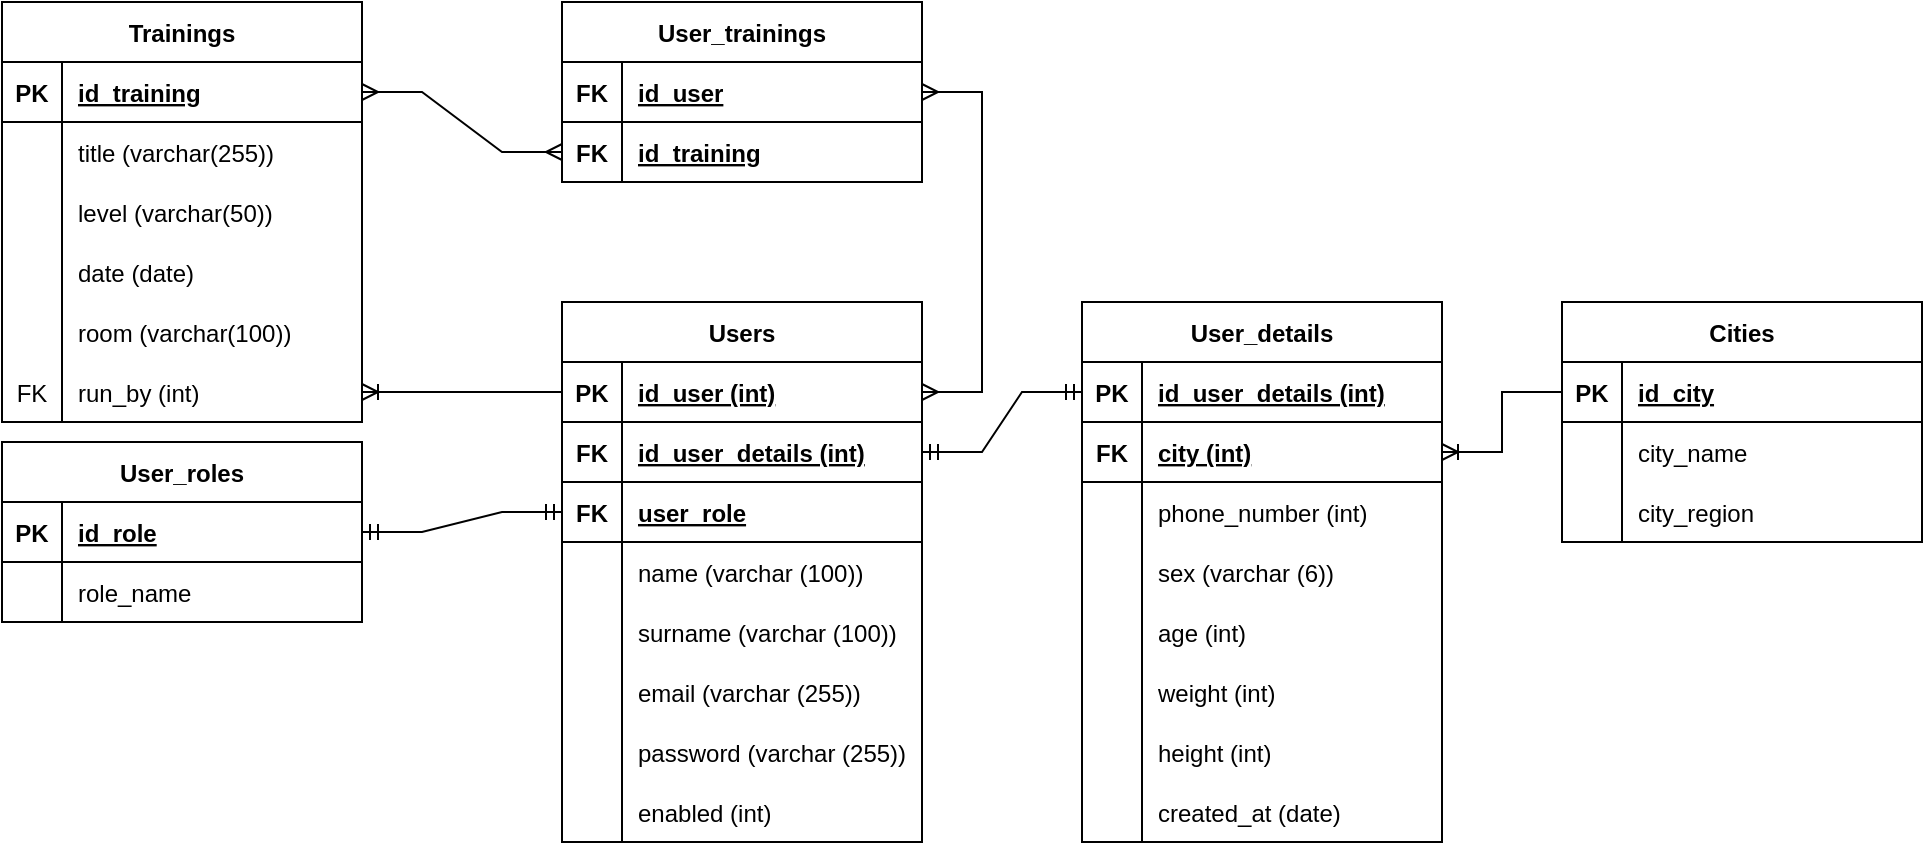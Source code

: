 <mxfile version="20.8.19" type="device"><diagram id="xK1oE5mCuk9NqAuLRXxJ" name="Strona-1"><mxGraphModel dx="1434" dy="764" grid="1" gridSize="10" guides="1" tooltips="1" connect="1" arrows="1" fold="1" page="1" pageScale="1" pageWidth="827" pageHeight="1169" math="0" shadow="0"><root><mxCell id="0"/><mxCell id="1" parent="0"/><mxCell id="s_3_JCE30zJ__Ag8XbDM-37" value="Cities" style="shape=table;startSize=30;container=1;collapsible=1;childLayout=tableLayout;fixedRows=1;rowLines=0;fontStyle=1;align=center;resizeLast=1;" parent="1" vertex="1"><mxGeometry x="790" y="160" width="180" height="120" as="geometry"/></mxCell><mxCell id="s_3_JCE30zJ__Ag8XbDM-38" value="" style="shape=tableRow;horizontal=0;startSize=0;swimlaneHead=0;swimlaneBody=0;fillColor=none;collapsible=0;dropTarget=0;points=[[0,0.5],[1,0.5]];portConstraint=eastwest;top=0;left=0;right=0;bottom=1;" parent="s_3_JCE30zJ__Ag8XbDM-37" vertex="1"><mxGeometry y="30" width="180" height="30" as="geometry"/></mxCell><mxCell id="s_3_JCE30zJ__Ag8XbDM-39" value="PK" style="shape=partialRectangle;connectable=0;fillColor=none;top=0;left=0;bottom=0;right=0;fontStyle=1;overflow=hidden;" parent="s_3_JCE30zJ__Ag8XbDM-38" vertex="1"><mxGeometry width="30" height="30" as="geometry"><mxRectangle width="30" height="30" as="alternateBounds"/></mxGeometry></mxCell><mxCell id="s_3_JCE30zJ__Ag8XbDM-40" value="id_city" style="shape=partialRectangle;connectable=0;fillColor=none;top=0;left=0;bottom=0;right=0;align=left;spacingLeft=6;fontStyle=5;overflow=hidden;" parent="s_3_JCE30zJ__Ag8XbDM-38" vertex="1"><mxGeometry x="30" width="150" height="30" as="geometry"><mxRectangle width="150" height="30" as="alternateBounds"/></mxGeometry></mxCell><mxCell id="s_3_JCE30zJ__Ag8XbDM-44" value="" style="shape=tableRow;horizontal=0;startSize=0;swimlaneHead=0;swimlaneBody=0;fillColor=none;collapsible=0;dropTarget=0;points=[[0,0.5],[1,0.5]];portConstraint=eastwest;top=0;left=0;right=0;bottom=0;" parent="s_3_JCE30zJ__Ag8XbDM-37" vertex="1"><mxGeometry y="60" width="180" height="30" as="geometry"/></mxCell><mxCell id="s_3_JCE30zJ__Ag8XbDM-45" value="" style="shape=partialRectangle;connectable=0;fillColor=none;top=0;left=0;bottom=0;right=0;editable=1;overflow=hidden;" parent="s_3_JCE30zJ__Ag8XbDM-44" vertex="1"><mxGeometry width="30" height="30" as="geometry"><mxRectangle width="30" height="30" as="alternateBounds"/></mxGeometry></mxCell><mxCell id="s_3_JCE30zJ__Ag8XbDM-46" value="city_name" style="shape=partialRectangle;connectable=0;fillColor=none;top=0;left=0;bottom=0;right=0;align=left;spacingLeft=6;overflow=hidden;" parent="s_3_JCE30zJ__Ag8XbDM-44" vertex="1"><mxGeometry x="30" width="150" height="30" as="geometry"><mxRectangle width="150" height="30" as="alternateBounds"/></mxGeometry></mxCell><mxCell id="s_3_JCE30zJ__Ag8XbDM-47" value="" style="shape=tableRow;horizontal=0;startSize=0;swimlaneHead=0;swimlaneBody=0;fillColor=none;collapsible=0;dropTarget=0;points=[[0,0.5],[1,0.5]];portConstraint=eastwest;top=0;left=0;right=0;bottom=0;" parent="s_3_JCE30zJ__Ag8XbDM-37" vertex="1"><mxGeometry y="90" width="180" height="30" as="geometry"/></mxCell><mxCell id="s_3_JCE30zJ__Ag8XbDM-48" value="" style="shape=partialRectangle;connectable=0;fillColor=none;top=0;left=0;bottom=0;right=0;editable=1;overflow=hidden;" parent="s_3_JCE30zJ__Ag8XbDM-47" vertex="1"><mxGeometry width="30" height="30" as="geometry"><mxRectangle width="30" height="30" as="alternateBounds"/></mxGeometry></mxCell><mxCell id="s_3_JCE30zJ__Ag8XbDM-49" value="city_region" style="shape=partialRectangle;connectable=0;fillColor=none;top=0;left=0;bottom=0;right=0;align=left;spacingLeft=6;overflow=hidden;" parent="s_3_JCE30zJ__Ag8XbDM-47" vertex="1"><mxGeometry x="30" width="150" height="30" as="geometry"><mxRectangle width="150" height="30" as="alternateBounds"/></mxGeometry></mxCell><mxCell id="s_3_JCE30zJ__Ag8XbDM-121" value="User_details" style="shape=table;startSize=30;container=1;collapsible=1;childLayout=tableLayout;fixedRows=1;rowLines=0;fontStyle=1;align=center;resizeLast=1;" parent="1" vertex="1"><mxGeometry x="550" y="160" width="180" height="270" as="geometry"/></mxCell><mxCell id="s_3_JCE30zJ__Ag8XbDM-122" value="" style="shape=tableRow;horizontal=0;startSize=0;swimlaneHead=0;swimlaneBody=0;fillColor=none;collapsible=0;dropTarget=0;points=[[0,0.5],[1,0.5]];portConstraint=eastwest;top=0;left=0;right=0;bottom=1;" parent="s_3_JCE30zJ__Ag8XbDM-121" vertex="1"><mxGeometry y="30" width="180" height="30" as="geometry"/></mxCell><mxCell id="s_3_JCE30zJ__Ag8XbDM-123" value="PK" style="shape=partialRectangle;connectable=0;fillColor=none;top=0;left=0;bottom=0;right=0;fontStyle=1;overflow=hidden;" parent="s_3_JCE30zJ__Ag8XbDM-122" vertex="1"><mxGeometry width="30" height="30" as="geometry"><mxRectangle width="30" height="30" as="alternateBounds"/></mxGeometry></mxCell><mxCell id="s_3_JCE30zJ__Ag8XbDM-124" value="id_user_details (int)" style="shape=partialRectangle;connectable=0;fillColor=none;top=0;left=0;bottom=0;right=0;align=left;spacingLeft=6;fontStyle=5;overflow=hidden;" parent="s_3_JCE30zJ__Ag8XbDM-122" vertex="1"><mxGeometry x="30" width="150" height="30" as="geometry"><mxRectangle width="150" height="30" as="alternateBounds"/></mxGeometry></mxCell><mxCell id="s_3_JCE30zJ__Ag8XbDM-125" value="" style="shape=tableRow;horizontal=0;startSize=0;swimlaneHead=0;swimlaneBody=0;fillColor=none;collapsible=0;dropTarget=0;points=[[0,0.5],[1,0.5]];portConstraint=eastwest;top=0;left=0;right=0;bottom=1;" parent="s_3_JCE30zJ__Ag8XbDM-121" vertex="1"><mxGeometry y="60" width="180" height="30" as="geometry"/></mxCell><mxCell id="s_3_JCE30zJ__Ag8XbDM-126" value="FK" style="shape=partialRectangle;connectable=0;fillColor=none;top=0;left=0;bottom=0;right=0;fontStyle=1;overflow=hidden;" parent="s_3_JCE30zJ__Ag8XbDM-125" vertex="1"><mxGeometry width="30" height="30" as="geometry"><mxRectangle width="30" height="30" as="alternateBounds"/></mxGeometry></mxCell><mxCell id="s_3_JCE30zJ__Ag8XbDM-127" value="city (int)" style="shape=partialRectangle;connectable=0;fillColor=none;top=0;left=0;bottom=0;right=0;align=left;spacingLeft=6;fontStyle=5;overflow=hidden;" parent="s_3_JCE30zJ__Ag8XbDM-125" vertex="1"><mxGeometry x="30" width="150" height="30" as="geometry"><mxRectangle width="150" height="30" as="alternateBounds"/></mxGeometry></mxCell><mxCell id="s_3_JCE30zJ__Ag8XbDM-140" value="" style="shape=tableRow;horizontal=0;startSize=0;swimlaneHead=0;swimlaneBody=0;fillColor=none;collapsible=0;dropTarget=0;points=[[0,0.5],[1,0.5]];portConstraint=eastwest;top=0;left=0;right=0;bottom=0;" parent="s_3_JCE30zJ__Ag8XbDM-121" vertex="1"><mxGeometry y="90" width="180" height="30" as="geometry"/></mxCell><mxCell id="s_3_JCE30zJ__Ag8XbDM-141" value="" style="shape=partialRectangle;connectable=0;fillColor=none;top=0;left=0;bottom=0;right=0;editable=1;overflow=hidden;" parent="s_3_JCE30zJ__Ag8XbDM-140" vertex="1"><mxGeometry width="30" height="30" as="geometry"><mxRectangle width="30" height="30" as="alternateBounds"/></mxGeometry></mxCell><mxCell id="s_3_JCE30zJ__Ag8XbDM-142" value="phone_number (int)" style="shape=partialRectangle;connectable=0;fillColor=none;top=0;left=0;bottom=0;right=0;align=left;spacingLeft=6;overflow=hidden;" parent="s_3_JCE30zJ__Ag8XbDM-140" vertex="1"><mxGeometry x="30" width="150" height="30" as="geometry"><mxRectangle width="150" height="30" as="alternateBounds"/></mxGeometry></mxCell><mxCell id="s_3_JCE30zJ__Ag8XbDM-134" value="" style="shape=tableRow;horizontal=0;startSize=0;swimlaneHead=0;swimlaneBody=0;fillColor=none;collapsible=0;dropTarget=0;points=[[0,0.5],[1,0.5]];portConstraint=eastwest;top=0;left=0;right=0;bottom=0;" parent="s_3_JCE30zJ__Ag8XbDM-121" vertex="1"><mxGeometry y="120" width="180" height="30" as="geometry"/></mxCell><mxCell id="s_3_JCE30zJ__Ag8XbDM-135" value="" style="shape=partialRectangle;connectable=0;fillColor=none;top=0;left=0;bottom=0;right=0;editable=1;overflow=hidden;" parent="s_3_JCE30zJ__Ag8XbDM-134" vertex="1"><mxGeometry width="30" height="30" as="geometry"><mxRectangle width="30" height="30" as="alternateBounds"/></mxGeometry></mxCell><mxCell id="s_3_JCE30zJ__Ag8XbDM-136" value="sex (varchar (6))" style="shape=partialRectangle;connectable=0;fillColor=none;top=0;left=0;bottom=0;right=0;align=left;spacingLeft=6;overflow=hidden;" parent="s_3_JCE30zJ__Ag8XbDM-134" vertex="1"><mxGeometry x="30" width="150" height="30" as="geometry"><mxRectangle width="150" height="30" as="alternateBounds"/></mxGeometry></mxCell><mxCell id="s_3_JCE30zJ__Ag8XbDM-137" value="" style="shape=tableRow;horizontal=0;startSize=0;swimlaneHead=0;swimlaneBody=0;fillColor=none;collapsible=0;dropTarget=0;points=[[0,0.5],[1,0.5]];portConstraint=eastwest;top=0;left=0;right=0;bottom=0;" parent="s_3_JCE30zJ__Ag8XbDM-121" vertex="1"><mxGeometry y="150" width="180" height="30" as="geometry"/></mxCell><mxCell id="s_3_JCE30zJ__Ag8XbDM-138" value="" style="shape=partialRectangle;connectable=0;fillColor=none;top=0;left=0;bottom=0;right=0;editable=1;overflow=hidden;" parent="s_3_JCE30zJ__Ag8XbDM-137" vertex="1"><mxGeometry width="30" height="30" as="geometry"><mxRectangle width="30" height="30" as="alternateBounds"/></mxGeometry></mxCell><mxCell id="s_3_JCE30zJ__Ag8XbDM-139" value="age (int)" style="shape=partialRectangle;connectable=0;fillColor=none;top=0;left=0;bottom=0;right=0;align=left;spacingLeft=6;overflow=hidden;" parent="s_3_JCE30zJ__Ag8XbDM-137" vertex="1"><mxGeometry x="30" width="150" height="30" as="geometry"><mxRectangle width="150" height="30" as="alternateBounds"/></mxGeometry></mxCell><mxCell id="s_3_JCE30zJ__Ag8XbDM-146" value="" style="shape=tableRow;horizontal=0;startSize=0;swimlaneHead=0;swimlaneBody=0;fillColor=none;collapsible=0;dropTarget=0;points=[[0,0.5],[1,0.5]];portConstraint=eastwest;top=0;left=0;right=0;bottom=0;" parent="s_3_JCE30zJ__Ag8XbDM-121" vertex="1"><mxGeometry y="180" width="180" height="30" as="geometry"/></mxCell><mxCell id="s_3_JCE30zJ__Ag8XbDM-147" value="" style="shape=partialRectangle;connectable=0;fillColor=none;top=0;left=0;bottom=0;right=0;editable=1;overflow=hidden;" parent="s_3_JCE30zJ__Ag8XbDM-146" vertex="1"><mxGeometry width="30" height="30" as="geometry"><mxRectangle width="30" height="30" as="alternateBounds"/></mxGeometry></mxCell><mxCell id="s_3_JCE30zJ__Ag8XbDM-148" value="weight (int)" style="shape=partialRectangle;connectable=0;fillColor=none;top=0;left=0;bottom=0;right=0;align=left;spacingLeft=6;overflow=hidden;" parent="s_3_JCE30zJ__Ag8XbDM-146" vertex="1"><mxGeometry x="30" width="150" height="30" as="geometry"><mxRectangle width="150" height="30" as="alternateBounds"/></mxGeometry></mxCell><mxCell id="s_3_JCE30zJ__Ag8XbDM-244" value="" style="shape=tableRow;horizontal=0;startSize=0;swimlaneHead=0;swimlaneBody=0;fillColor=none;collapsible=0;dropTarget=0;points=[[0,0.5],[1,0.5]];portConstraint=eastwest;top=0;left=0;right=0;bottom=0;" parent="s_3_JCE30zJ__Ag8XbDM-121" vertex="1"><mxGeometry y="210" width="180" height="30" as="geometry"/></mxCell><mxCell id="s_3_JCE30zJ__Ag8XbDM-245" value="" style="shape=partialRectangle;connectable=0;fillColor=none;top=0;left=0;bottom=0;right=0;editable=1;overflow=hidden;" parent="s_3_JCE30zJ__Ag8XbDM-244" vertex="1"><mxGeometry width="30" height="30" as="geometry"><mxRectangle width="30" height="30" as="alternateBounds"/></mxGeometry></mxCell><mxCell id="s_3_JCE30zJ__Ag8XbDM-246" value="height (int)" style="shape=partialRectangle;connectable=0;fillColor=none;top=0;left=0;bottom=0;right=0;align=left;spacingLeft=6;overflow=hidden;" parent="s_3_JCE30zJ__Ag8XbDM-244" vertex="1"><mxGeometry x="30" width="150" height="30" as="geometry"><mxRectangle width="150" height="30" as="alternateBounds"/></mxGeometry></mxCell><mxCell id="s_3_JCE30zJ__Ag8XbDM-143" value="" style="shape=tableRow;horizontal=0;startSize=0;swimlaneHead=0;swimlaneBody=0;fillColor=none;collapsible=0;dropTarget=0;points=[[0,0.5],[1,0.5]];portConstraint=eastwest;top=0;left=0;right=0;bottom=0;" parent="s_3_JCE30zJ__Ag8XbDM-121" vertex="1"><mxGeometry y="240" width="180" height="30" as="geometry"/></mxCell><mxCell id="s_3_JCE30zJ__Ag8XbDM-144" value="" style="shape=partialRectangle;connectable=0;fillColor=none;top=0;left=0;bottom=0;right=0;editable=1;overflow=hidden;" parent="s_3_JCE30zJ__Ag8XbDM-143" vertex="1"><mxGeometry width="30" height="30" as="geometry"><mxRectangle width="30" height="30" as="alternateBounds"/></mxGeometry></mxCell><mxCell id="s_3_JCE30zJ__Ag8XbDM-145" value="created_at (date)" style="shape=partialRectangle;connectable=0;fillColor=none;top=0;left=0;bottom=0;right=0;align=left;spacingLeft=6;overflow=hidden;" parent="s_3_JCE30zJ__Ag8XbDM-143" vertex="1"><mxGeometry x="30" width="150" height="30" as="geometry"><mxRectangle width="150" height="30" as="alternateBounds"/></mxGeometry></mxCell><mxCell id="s_3_JCE30zJ__Ag8XbDM-154" value="" style="edgeStyle=entityRelationEdgeStyle;fontSize=12;html=1;endArrow=ERmandOne;startArrow=ERmandOne;rounded=0;" parent="1" source="s_3_JCE30zJ__Ag8XbDM-181" target="s_3_JCE30zJ__Ag8XbDM-122" edge="1"><mxGeometry width="100" height="100" relative="1" as="geometry"><mxPoint x="640" y="710" as="sourcePoint"/><mxPoint x="740" y="610" as="targetPoint"/></mxGeometry></mxCell><mxCell id="s_3_JCE30zJ__Ag8XbDM-155" value="" style="edgeStyle=entityRelationEdgeStyle;fontSize=12;html=1;endArrow=ERoneToMany;rounded=0;" parent="1" source="s_3_JCE30zJ__Ag8XbDM-38" target="s_3_JCE30zJ__Ag8XbDM-125" edge="1"><mxGeometry width="100" height="100" relative="1" as="geometry"><mxPoint x="610" y="530" as="sourcePoint"/><mxPoint x="710" y="430" as="targetPoint"/></mxGeometry></mxCell><mxCell id="s_3_JCE30zJ__Ag8XbDM-156" value="Users" style="shape=table;startSize=30;container=1;collapsible=1;childLayout=tableLayout;fixedRows=1;rowLines=0;fontStyle=1;align=center;resizeLast=1;" parent="1" vertex="1"><mxGeometry x="290" y="160" width="180" height="270" as="geometry"/></mxCell><mxCell id="s_3_JCE30zJ__Ag8XbDM-157" value="" style="shape=tableRow;horizontal=0;startSize=0;swimlaneHead=0;swimlaneBody=0;fillColor=none;collapsible=0;dropTarget=0;points=[[0,0.5],[1,0.5]];portConstraint=eastwest;top=0;left=0;right=0;bottom=1;" parent="s_3_JCE30zJ__Ag8XbDM-156" vertex="1"><mxGeometry y="30" width="180" height="30" as="geometry"/></mxCell><mxCell id="s_3_JCE30zJ__Ag8XbDM-158" value="PK" style="shape=partialRectangle;connectable=0;fillColor=none;top=0;left=0;bottom=0;right=0;fontStyle=1;overflow=hidden;" parent="s_3_JCE30zJ__Ag8XbDM-157" vertex="1"><mxGeometry width="30" height="30" as="geometry"><mxRectangle width="30" height="30" as="alternateBounds"/></mxGeometry></mxCell><mxCell id="s_3_JCE30zJ__Ag8XbDM-159" value="id_user (int)" style="shape=partialRectangle;connectable=0;fillColor=none;top=0;left=0;bottom=0;right=0;align=left;spacingLeft=6;fontStyle=5;overflow=hidden;" parent="s_3_JCE30zJ__Ag8XbDM-157" vertex="1"><mxGeometry x="30" width="150" height="30" as="geometry"><mxRectangle width="150" height="30" as="alternateBounds"/></mxGeometry></mxCell><mxCell id="s_3_JCE30zJ__Ag8XbDM-181" value="" style="shape=tableRow;horizontal=0;startSize=0;swimlaneHead=0;swimlaneBody=0;fillColor=none;collapsible=0;dropTarget=0;points=[[0,0.5],[1,0.5]];portConstraint=eastwest;top=0;left=0;right=0;bottom=1;" parent="s_3_JCE30zJ__Ag8XbDM-156" vertex="1"><mxGeometry y="60" width="180" height="30" as="geometry"/></mxCell><mxCell id="s_3_JCE30zJ__Ag8XbDM-182" value="FK" style="shape=partialRectangle;connectable=0;fillColor=none;top=0;left=0;bottom=0;right=0;fontStyle=1;overflow=hidden;" parent="s_3_JCE30zJ__Ag8XbDM-181" vertex="1"><mxGeometry width="30" height="30" as="geometry"><mxRectangle width="30" height="30" as="alternateBounds"/></mxGeometry></mxCell><mxCell id="s_3_JCE30zJ__Ag8XbDM-183" value="id_user_details (int)" style="shape=partialRectangle;connectable=0;fillColor=none;top=0;left=0;bottom=0;right=0;align=left;spacingLeft=6;fontStyle=5;overflow=hidden;" parent="s_3_JCE30zJ__Ag8XbDM-181" vertex="1"><mxGeometry x="30" width="150" height="30" as="geometry"><mxRectangle width="150" height="30" as="alternateBounds"/></mxGeometry></mxCell><mxCell id="s_3_JCE30zJ__Ag8XbDM-184" value="" style="shape=tableRow;horizontal=0;startSize=0;swimlaneHead=0;swimlaneBody=0;fillColor=none;collapsible=0;dropTarget=0;points=[[0,0.5],[1,0.5]];portConstraint=eastwest;top=0;left=0;right=0;bottom=1;" parent="s_3_JCE30zJ__Ag8XbDM-156" vertex="1"><mxGeometry y="90" width="180" height="30" as="geometry"/></mxCell><mxCell id="s_3_JCE30zJ__Ag8XbDM-185" value="FK" style="shape=partialRectangle;connectable=0;fillColor=none;top=0;left=0;bottom=0;right=0;fontStyle=1;overflow=hidden;" parent="s_3_JCE30zJ__Ag8XbDM-184" vertex="1"><mxGeometry width="30" height="30" as="geometry"><mxRectangle width="30" height="30" as="alternateBounds"/></mxGeometry></mxCell><mxCell id="s_3_JCE30zJ__Ag8XbDM-186" value="user_role" style="shape=partialRectangle;connectable=0;fillColor=none;top=0;left=0;bottom=0;right=0;align=left;spacingLeft=6;fontStyle=5;overflow=hidden;" parent="s_3_JCE30zJ__Ag8XbDM-184" vertex="1"><mxGeometry x="30" width="150" height="30" as="geometry"><mxRectangle width="150" height="30" as="alternateBounds"/></mxGeometry></mxCell><mxCell id="s_3_JCE30zJ__Ag8XbDM-160" value="" style="shape=tableRow;horizontal=0;startSize=0;swimlaneHead=0;swimlaneBody=0;fillColor=none;collapsible=0;dropTarget=0;points=[[0,0.5],[1,0.5]];portConstraint=eastwest;top=0;left=0;right=0;bottom=0;" parent="s_3_JCE30zJ__Ag8XbDM-156" vertex="1"><mxGeometry y="120" width="180" height="30" as="geometry"/></mxCell><mxCell id="s_3_JCE30zJ__Ag8XbDM-161" value="" style="shape=partialRectangle;connectable=0;fillColor=none;top=0;left=0;bottom=0;right=0;editable=1;overflow=hidden;" parent="s_3_JCE30zJ__Ag8XbDM-160" vertex="1"><mxGeometry width="30" height="30" as="geometry"><mxRectangle width="30" height="30" as="alternateBounds"/></mxGeometry></mxCell><mxCell id="s_3_JCE30zJ__Ag8XbDM-162" value="name (varchar (100))" style="shape=partialRectangle;connectable=0;fillColor=none;top=0;left=0;bottom=0;right=0;align=left;spacingLeft=6;overflow=hidden;" parent="s_3_JCE30zJ__Ag8XbDM-160" vertex="1"><mxGeometry x="30" width="150" height="30" as="geometry"><mxRectangle width="150" height="30" as="alternateBounds"/></mxGeometry></mxCell><mxCell id="s_3_JCE30zJ__Ag8XbDM-163" value="" style="shape=tableRow;horizontal=0;startSize=0;swimlaneHead=0;swimlaneBody=0;fillColor=none;collapsible=0;dropTarget=0;points=[[0,0.5],[1,0.5]];portConstraint=eastwest;top=0;left=0;right=0;bottom=0;" parent="s_3_JCE30zJ__Ag8XbDM-156" vertex="1"><mxGeometry y="150" width="180" height="30" as="geometry"/></mxCell><mxCell id="s_3_JCE30zJ__Ag8XbDM-164" value="" style="shape=partialRectangle;connectable=0;fillColor=none;top=0;left=0;bottom=0;right=0;editable=1;overflow=hidden;" parent="s_3_JCE30zJ__Ag8XbDM-163" vertex="1"><mxGeometry width="30" height="30" as="geometry"><mxRectangle width="30" height="30" as="alternateBounds"/></mxGeometry></mxCell><mxCell id="s_3_JCE30zJ__Ag8XbDM-165" value="surname (varchar (100))" style="shape=partialRectangle;connectable=0;fillColor=none;top=0;left=0;bottom=0;right=0;align=left;spacingLeft=6;overflow=hidden;" parent="s_3_JCE30zJ__Ag8XbDM-163" vertex="1"><mxGeometry x="30" width="150" height="30" as="geometry"><mxRectangle width="150" height="30" as="alternateBounds"/></mxGeometry></mxCell><mxCell id="s_3_JCE30zJ__Ag8XbDM-166" value="" style="shape=tableRow;horizontal=0;startSize=0;swimlaneHead=0;swimlaneBody=0;fillColor=none;collapsible=0;dropTarget=0;points=[[0,0.5],[1,0.5]];portConstraint=eastwest;top=0;left=0;right=0;bottom=0;" parent="s_3_JCE30zJ__Ag8XbDM-156" vertex="1"><mxGeometry y="180" width="180" height="30" as="geometry"/></mxCell><mxCell id="s_3_JCE30zJ__Ag8XbDM-167" value="" style="shape=partialRectangle;connectable=0;fillColor=none;top=0;left=0;bottom=0;right=0;editable=1;overflow=hidden;" parent="s_3_JCE30zJ__Ag8XbDM-166" vertex="1"><mxGeometry width="30" height="30" as="geometry"><mxRectangle width="30" height="30" as="alternateBounds"/></mxGeometry></mxCell><mxCell id="s_3_JCE30zJ__Ag8XbDM-168" value="email (varchar (255))" style="shape=partialRectangle;connectable=0;fillColor=none;top=0;left=0;bottom=0;right=0;align=left;spacingLeft=6;overflow=hidden;" parent="s_3_JCE30zJ__Ag8XbDM-166" vertex="1"><mxGeometry x="30" width="150" height="30" as="geometry"><mxRectangle width="150" height="30" as="alternateBounds"/></mxGeometry></mxCell><mxCell id="s_3_JCE30zJ__Ag8XbDM-169" value="" style="shape=tableRow;horizontal=0;startSize=0;swimlaneHead=0;swimlaneBody=0;fillColor=none;collapsible=0;dropTarget=0;points=[[0,0.5],[1,0.5]];portConstraint=eastwest;top=0;left=0;right=0;bottom=0;" parent="s_3_JCE30zJ__Ag8XbDM-156" vertex="1"><mxGeometry y="210" width="180" height="30" as="geometry"/></mxCell><mxCell id="s_3_JCE30zJ__Ag8XbDM-170" value="" style="shape=partialRectangle;connectable=0;fillColor=none;top=0;left=0;bottom=0;right=0;editable=1;overflow=hidden;" parent="s_3_JCE30zJ__Ag8XbDM-169" vertex="1"><mxGeometry width="30" height="30" as="geometry"><mxRectangle width="30" height="30" as="alternateBounds"/></mxGeometry></mxCell><mxCell id="s_3_JCE30zJ__Ag8XbDM-171" value="password (varchar (255))" style="shape=partialRectangle;connectable=0;fillColor=none;top=0;left=0;bottom=0;right=0;align=left;spacingLeft=6;overflow=hidden;" parent="s_3_JCE30zJ__Ag8XbDM-169" vertex="1"><mxGeometry x="30" width="150" height="30" as="geometry"><mxRectangle width="150" height="30" as="alternateBounds"/></mxGeometry></mxCell><mxCell id="s_3_JCE30zJ__Ag8XbDM-172" value="" style="shape=tableRow;horizontal=0;startSize=0;swimlaneHead=0;swimlaneBody=0;fillColor=none;collapsible=0;dropTarget=0;points=[[0,0.5],[1,0.5]];portConstraint=eastwest;top=0;left=0;right=0;bottom=0;" parent="s_3_JCE30zJ__Ag8XbDM-156" vertex="1"><mxGeometry y="240" width="180" height="30" as="geometry"/></mxCell><mxCell id="s_3_JCE30zJ__Ag8XbDM-173" value="" style="shape=partialRectangle;connectable=0;fillColor=none;top=0;left=0;bottom=0;right=0;editable=1;overflow=hidden;" parent="s_3_JCE30zJ__Ag8XbDM-172" vertex="1"><mxGeometry width="30" height="30" as="geometry"><mxRectangle width="30" height="30" as="alternateBounds"/></mxGeometry></mxCell><mxCell id="s_3_JCE30zJ__Ag8XbDM-174" value="enabled (int)" style="shape=partialRectangle;connectable=0;fillColor=none;top=0;left=0;bottom=0;right=0;align=left;spacingLeft=6;overflow=hidden;" parent="s_3_JCE30zJ__Ag8XbDM-172" vertex="1"><mxGeometry x="30" width="150" height="30" as="geometry"><mxRectangle width="150" height="30" as="alternateBounds"/></mxGeometry></mxCell><mxCell id="s_3_JCE30zJ__Ag8XbDM-187" value="User_roles" style="shape=table;startSize=30;container=1;collapsible=1;childLayout=tableLayout;fixedRows=1;rowLines=0;fontStyle=1;align=center;resizeLast=1;" parent="1" vertex="1"><mxGeometry x="10" y="230" width="180" height="90" as="geometry"/></mxCell><mxCell id="s_3_JCE30zJ__Ag8XbDM-188" value="" style="shape=tableRow;horizontal=0;startSize=0;swimlaneHead=0;swimlaneBody=0;fillColor=none;collapsible=0;dropTarget=0;points=[[0,0.5],[1,0.5]];portConstraint=eastwest;top=0;left=0;right=0;bottom=1;" parent="s_3_JCE30zJ__Ag8XbDM-187" vertex="1"><mxGeometry y="30" width="180" height="30" as="geometry"/></mxCell><mxCell id="s_3_JCE30zJ__Ag8XbDM-189" value="PK" style="shape=partialRectangle;connectable=0;fillColor=none;top=0;left=0;bottom=0;right=0;fontStyle=1;overflow=hidden;" parent="s_3_JCE30zJ__Ag8XbDM-188" vertex="1"><mxGeometry width="30" height="30" as="geometry"><mxRectangle width="30" height="30" as="alternateBounds"/></mxGeometry></mxCell><mxCell id="s_3_JCE30zJ__Ag8XbDM-190" value="id_role" style="shape=partialRectangle;connectable=0;fillColor=none;top=0;left=0;bottom=0;right=0;align=left;spacingLeft=6;fontStyle=5;overflow=hidden;" parent="s_3_JCE30zJ__Ag8XbDM-188" vertex="1"><mxGeometry x="30" width="150" height="30" as="geometry"><mxRectangle width="150" height="30" as="alternateBounds"/></mxGeometry></mxCell><mxCell id="s_3_JCE30zJ__Ag8XbDM-191" value="" style="shape=tableRow;horizontal=0;startSize=0;swimlaneHead=0;swimlaneBody=0;fillColor=none;collapsible=0;dropTarget=0;points=[[0,0.5],[1,0.5]];portConstraint=eastwest;top=0;left=0;right=0;bottom=0;" parent="s_3_JCE30zJ__Ag8XbDM-187" vertex="1"><mxGeometry y="60" width="180" height="30" as="geometry"/></mxCell><mxCell id="s_3_JCE30zJ__Ag8XbDM-192" value="" style="shape=partialRectangle;connectable=0;fillColor=none;top=0;left=0;bottom=0;right=0;editable=1;overflow=hidden;" parent="s_3_JCE30zJ__Ag8XbDM-191" vertex="1"><mxGeometry width="30" height="30" as="geometry"><mxRectangle width="30" height="30" as="alternateBounds"/></mxGeometry></mxCell><mxCell id="s_3_JCE30zJ__Ag8XbDM-193" value="role_name" style="shape=partialRectangle;connectable=0;fillColor=none;top=0;left=0;bottom=0;right=0;align=left;spacingLeft=6;overflow=hidden;" parent="s_3_JCE30zJ__Ag8XbDM-191" vertex="1"><mxGeometry x="30" width="150" height="30" as="geometry"><mxRectangle width="150" height="30" as="alternateBounds"/></mxGeometry></mxCell><mxCell id="s_3_JCE30zJ__Ag8XbDM-202" value="" style="edgeStyle=entityRelationEdgeStyle;fontSize=12;html=1;endArrow=ERmandOne;startArrow=ERmandOne;rounded=0;" parent="1" source="s_3_JCE30zJ__Ag8XbDM-184" target="s_3_JCE30zJ__Ag8XbDM-188" edge="1"><mxGeometry width="100" height="100" relative="1" as="geometry"><mxPoint x="530" y="395" as="sourcePoint"/><mxPoint x="620" y="395" as="targetPoint"/></mxGeometry></mxCell><mxCell id="s_3_JCE30zJ__Ag8XbDM-203" value="Trainings" style="shape=table;startSize=30;container=1;collapsible=1;childLayout=tableLayout;fixedRows=1;rowLines=0;fontStyle=1;align=center;resizeLast=1;" parent="1" vertex="1"><mxGeometry x="10" y="10" width="180" height="210" as="geometry"/></mxCell><mxCell id="s_3_JCE30zJ__Ag8XbDM-204" value="" style="shape=tableRow;horizontal=0;startSize=0;swimlaneHead=0;swimlaneBody=0;fillColor=none;collapsible=0;dropTarget=0;points=[[0,0.5],[1,0.5]];portConstraint=eastwest;top=0;left=0;right=0;bottom=1;" parent="s_3_JCE30zJ__Ag8XbDM-203" vertex="1"><mxGeometry y="30" width="180" height="30" as="geometry"/></mxCell><mxCell id="s_3_JCE30zJ__Ag8XbDM-205" value="PK" style="shape=partialRectangle;connectable=0;fillColor=none;top=0;left=0;bottom=0;right=0;fontStyle=1;overflow=hidden;" parent="s_3_JCE30zJ__Ag8XbDM-204" vertex="1"><mxGeometry width="30" height="30" as="geometry"><mxRectangle width="30" height="30" as="alternateBounds"/></mxGeometry></mxCell><mxCell id="s_3_JCE30zJ__Ag8XbDM-206" value="id_training" style="shape=partialRectangle;connectable=0;fillColor=none;top=0;left=0;bottom=0;right=0;align=left;spacingLeft=6;fontStyle=5;overflow=hidden;" parent="s_3_JCE30zJ__Ag8XbDM-204" vertex="1"><mxGeometry x="30" width="150" height="30" as="geometry"><mxRectangle width="150" height="30" as="alternateBounds"/></mxGeometry></mxCell><mxCell id="s_3_JCE30zJ__Ag8XbDM-207" value="" style="shape=tableRow;horizontal=0;startSize=0;swimlaneHead=0;swimlaneBody=0;fillColor=none;collapsible=0;dropTarget=0;points=[[0,0.5],[1,0.5]];portConstraint=eastwest;top=0;left=0;right=0;bottom=0;" parent="s_3_JCE30zJ__Ag8XbDM-203" vertex="1"><mxGeometry y="60" width="180" height="30" as="geometry"/></mxCell><mxCell id="s_3_JCE30zJ__Ag8XbDM-208" value="" style="shape=partialRectangle;connectable=0;fillColor=none;top=0;left=0;bottom=0;right=0;editable=1;overflow=hidden;" parent="s_3_JCE30zJ__Ag8XbDM-207" vertex="1"><mxGeometry width="30" height="30" as="geometry"><mxRectangle width="30" height="30" as="alternateBounds"/></mxGeometry></mxCell><mxCell id="s_3_JCE30zJ__Ag8XbDM-209" value="title (varchar(255))" style="shape=partialRectangle;connectable=0;fillColor=none;top=0;left=0;bottom=0;right=0;align=left;spacingLeft=6;overflow=hidden;" parent="s_3_JCE30zJ__Ag8XbDM-207" vertex="1"><mxGeometry x="30" width="150" height="30" as="geometry"><mxRectangle width="150" height="30" as="alternateBounds"/></mxGeometry></mxCell><mxCell id="s_3_JCE30zJ__Ag8XbDM-210" value="" style="shape=tableRow;horizontal=0;startSize=0;swimlaneHead=0;swimlaneBody=0;fillColor=none;collapsible=0;dropTarget=0;points=[[0,0.5],[1,0.5]];portConstraint=eastwest;top=0;left=0;right=0;bottom=0;" parent="s_3_JCE30zJ__Ag8XbDM-203" vertex="1"><mxGeometry y="90" width="180" height="30" as="geometry"/></mxCell><mxCell id="s_3_JCE30zJ__Ag8XbDM-211" value="" style="shape=partialRectangle;connectable=0;fillColor=none;top=0;left=0;bottom=0;right=0;editable=1;overflow=hidden;" parent="s_3_JCE30zJ__Ag8XbDM-210" vertex="1"><mxGeometry width="30" height="30" as="geometry"><mxRectangle width="30" height="30" as="alternateBounds"/></mxGeometry></mxCell><mxCell id="s_3_JCE30zJ__Ag8XbDM-212" value="level (varchar(50))" style="shape=partialRectangle;connectable=0;fillColor=none;top=0;left=0;bottom=0;right=0;align=left;spacingLeft=6;overflow=hidden;" parent="s_3_JCE30zJ__Ag8XbDM-210" vertex="1"><mxGeometry x="30" width="150" height="30" as="geometry"><mxRectangle width="150" height="30" as="alternateBounds"/></mxGeometry></mxCell><mxCell id="s_3_JCE30zJ__Ag8XbDM-213" value="" style="shape=tableRow;horizontal=0;startSize=0;swimlaneHead=0;swimlaneBody=0;fillColor=none;collapsible=0;dropTarget=0;points=[[0,0.5],[1,0.5]];portConstraint=eastwest;top=0;left=0;right=0;bottom=0;" parent="s_3_JCE30zJ__Ag8XbDM-203" vertex="1"><mxGeometry y="120" width="180" height="30" as="geometry"/></mxCell><mxCell id="s_3_JCE30zJ__Ag8XbDM-214" value="" style="shape=partialRectangle;connectable=0;fillColor=none;top=0;left=0;bottom=0;right=0;editable=1;overflow=hidden;" parent="s_3_JCE30zJ__Ag8XbDM-213" vertex="1"><mxGeometry width="30" height="30" as="geometry"><mxRectangle width="30" height="30" as="alternateBounds"/></mxGeometry></mxCell><mxCell id="s_3_JCE30zJ__Ag8XbDM-215" value="date (date)" style="shape=partialRectangle;connectable=0;fillColor=none;top=0;left=0;bottom=0;right=0;align=left;spacingLeft=6;overflow=hidden;" parent="s_3_JCE30zJ__Ag8XbDM-213" vertex="1"><mxGeometry x="30" width="150" height="30" as="geometry"><mxRectangle width="150" height="30" as="alternateBounds"/></mxGeometry></mxCell><mxCell id="s_3_JCE30zJ__Ag8XbDM-219" value="" style="shape=tableRow;horizontal=0;startSize=0;swimlaneHead=0;swimlaneBody=0;fillColor=none;collapsible=0;dropTarget=0;points=[[0,0.5],[1,0.5]];portConstraint=eastwest;top=0;left=0;right=0;bottom=0;" parent="s_3_JCE30zJ__Ag8XbDM-203" vertex="1"><mxGeometry y="150" width="180" height="30" as="geometry"/></mxCell><mxCell id="s_3_JCE30zJ__Ag8XbDM-220" value="" style="shape=partialRectangle;connectable=0;fillColor=none;top=0;left=0;bottom=0;right=0;editable=1;overflow=hidden;" parent="s_3_JCE30zJ__Ag8XbDM-219" vertex="1"><mxGeometry width="30" height="30" as="geometry"><mxRectangle width="30" height="30" as="alternateBounds"/></mxGeometry></mxCell><mxCell id="s_3_JCE30zJ__Ag8XbDM-221" value="room (varchar(100))" style="shape=partialRectangle;connectable=0;fillColor=none;top=0;left=0;bottom=0;right=0;align=left;spacingLeft=6;overflow=hidden;" parent="s_3_JCE30zJ__Ag8XbDM-219" vertex="1"><mxGeometry x="30" width="150" height="30" as="geometry"><mxRectangle width="150" height="30" as="alternateBounds"/></mxGeometry></mxCell><mxCell id="s_3_JCE30zJ__Ag8XbDM-222" value="" style="shape=tableRow;horizontal=0;startSize=0;swimlaneHead=0;swimlaneBody=0;fillColor=none;collapsible=0;dropTarget=0;points=[[0,0.5],[1,0.5]];portConstraint=eastwest;top=0;left=0;right=0;bottom=0;" parent="s_3_JCE30zJ__Ag8XbDM-203" vertex="1"><mxGeometry y="180" width="180" height="30" as="geometry"/></mxCell><mxCell id="s_3_JCE30zJ__Ag8XbDM-223" value="FK" style="shape=partialRectangle;connectable=0;fillColor=none;top=0;left=0;bottom=0;right=0;editable=1;overflow=hidden;" parent="s_3_JCE30zJ__Ag8XbDM-222" vertex="1"><mxGeometry width="30" height="30" as="geometry"><mxRectangle width="30" height="30" as="alternateBounds"/></mxGeometry></mxCell><mxCell id="s_3_JCE30zJ__Ag8XbDM-224" value="run_by (int)" style="shape=partialRectangle;connectable=0;fillColor=none;top=0;left=0;bottom=0;right=0;align=left;spacingLeft=6;overflow=hidden;" parent="s_3_JCE30zJ__Ag8XbDM-222" vertex="1"><mxGeometry x="30" width="150" height="30" as="geometry"><mxRectangle width="150" height="30" as="alternateBounds"/></mxGeometry></mxCell><mxCell id="s_3_JCE30zJ__Ag8XbDM-225" value="User_trainings" style="shape=table;startSize=30;container=1;collapsible=1;childLayout=tableLayout;fixedRows=1;rowLines=0;fontStyle=1;align=center;resizeLast=1;" parent="1" vertex="1"><mxGeometry x="290" y="10" width="180" height="90" as="geometry"/></mxCell><mxCell id="s_3_JCE30zJ__Ag8XbDM-226" value="" style="shape=tableRow;horizontal=0;startSize=0;swimlaneHead=0;swimlaneBody=0;fillColor=none;collapsible=0;dropTarget=0;points=[[0,0.5],[1,0.5]];portConstraint=eastwest;top=0;left=0;right=0;bottom=1;" parent="s_3_JCE30zJ__Ag8XbDM-225" vertex="1"><mxGeometry y="30" width="180" height="30" as="geometry"/></mxCell><mxCell id="s_3_JCE30zJ__Ag8XbDM-227" value="FK" style="shape=partialRectangle;connectable=0;fillColor=none;top=0;left=0;bottom=0;right=0;fontStyle=1;overflow=hidden;" parent="s_3_JCE30zJ__Ag8XbDM-226" vertex="1"><mxGeometry width="30" height="30" as="geometry"><mxRectangle width="30" height="30" as="alternateBounds"/></mxGeometry></mxCell><mxCell id="s_3_JCE30zJ__Ag8XbDM-228" value="id_user" style="shape=partialRectangle;connectable=0;fillColor=none;top=0;left=0;bottom=0;right=0;align=left;spacingLeft=6;fontStyle=5;overflow=hidden;" parent="s_3_JCE30zJ__Ag8XbDM-226" vertex="1"><mxGeometry x="30" width="150" height="30" as="geometry"><mxRectangle width="150" height="30" as="alternateBounds"/></mxGeometry></mxCell><mxCell id="s_3_JCE30zJ__Ag8XbDM-238" value="" style="shape=tableRow;horizontal=0;startSize=0;swimlaneHead=0;swimlaneBody=0;fillColor=none;collapsible=0;dropTarget=0;points=[[0,0.5],[1,0.5]];portConstraint=eastwest;top=0;left=0;right=0;bottom=1;" parent="s_3_JCE30zJ__Ag8XbDM-225" vertex="1"><mxGeometry y="60" width="180" height="30" as="geometry"/></mxCell><mxCell id="s_3_JCE30zJ__Ag8XbDM-239" value="FK" style="shape=partialRectangle;connectable=0;fillColor=none;top=0;left=0;bottom=0;right=0;fontStyle=1;overflow=hidden;" parent="s_3_JCE30zJ__Ag8XbDM-238" vertex="1"><mxGeometry width="30" height="30" as="geometry"><mxRectangle width="30" height="30" as="alternateBounds"/></mxGeometry></mxCell><mxCell id="s_3_JCE30zJ__Ag8XbDM-240" value="id_training" style="shape=partialRectangle;connectable=0;fillColor=none;top=0;left=0;bottom=0;right=0;align=left;spacingLeft=6;fontStyle=5;overflow=hidden;" parent="s_3_JCE30zJ__Ag8XbDM-238" vertex="1"><mxGeometry x="30" width="150" height="30" as="geometry"><mxRectangle width="150" height="30" as="alternateBounds"/></mxGeometry></mxCell><mxCell id="s_3_JCE30zJ__Ag8XbDM-241" value="" style="edgeStyle=entityRelationEdgeStyle;fontSize=12;html=1;endArrow=ERmany;startArrow=ERmany;rounded=0;" parent="1" source="s_3_JCE30zJ__Ag8XbDM-226" target="s_3_JCE30zJ__Ag8XbDM-157" edge="1"><mxGeometry width="100" height="100" relative="1" as="geometry"><mxPoint x="470" y="410" as="sourcePoint"/><mxPoint x="570" y="310" as="targetPoint"/></mxGeometry></mxCell><mxCell id="s_3_JCE30zJ__Ag8XbDM-242" value="" style="edgeStyle=entityRelationEdgeStyle;fontSize=12;html=1;endArrow=ERmany;startArrow=ERmany;rounded=0;" parent="1" source="s_3_JCE30zJ__Ag8XbDM-238" target="s_3_JCE30zJ__Ag8XbDM-204" edge="1"><mxGeometry width="100" height="100" relative="1" as="geometry"><mxPoint x="390" y="175" as="sourcePoint"/><mxPoint x="520" y="355" as="targetPoint"/></mxGeometry></mxCell><mxCell id="s_3_JCE30zJ__Ag8XbDM-243" value="" style="edgeStyle=entityRelationEdgeStyle;fontSize=12;html=1;endArrow=ERoneToMany;rounded=0;" parent="1" source="s_3_JCE30zJ__Ag8XbDM-157" target="s_3_JCE30zJ__Ag8XbDM-222" edge="1"><mxGeometry width="100" height="100" relative="1" as="geometry"><mxPoint x="470" y="410" as="sourcePoint"/><mxPoint x="570" y="310" as="targetPoint"/></mxGeometry></mxCell></root></mxGraphModel></diagram></mxfile>